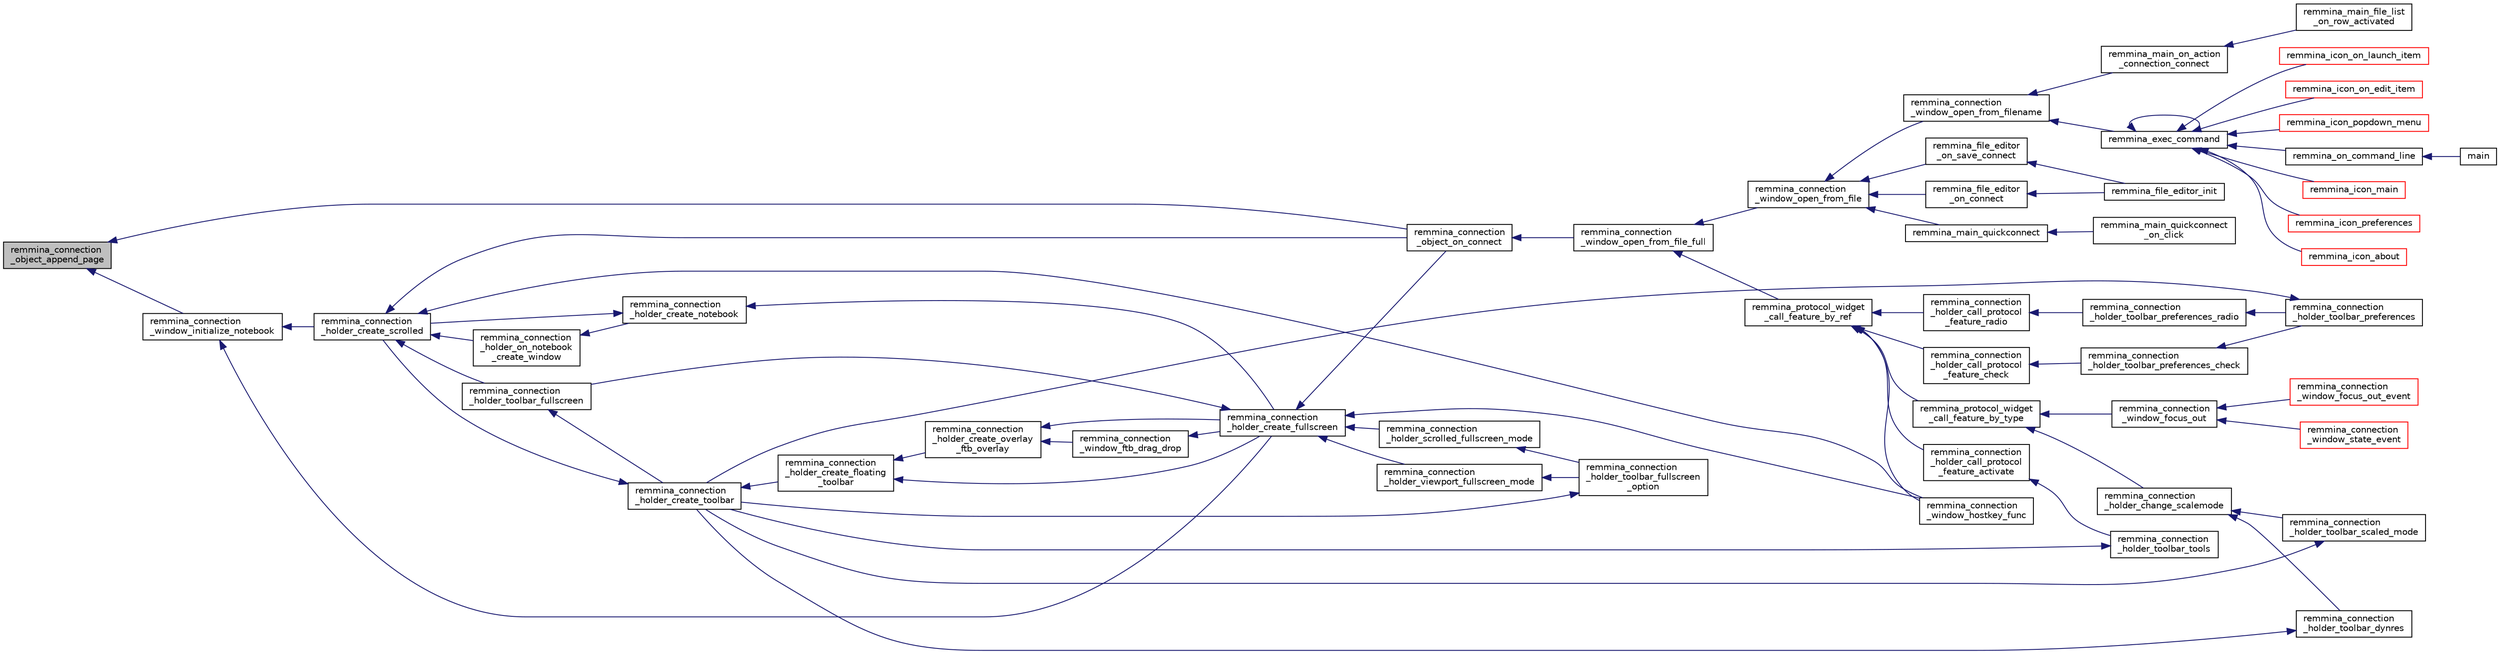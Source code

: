 digraph "remmina_connection_object_append_page"
{
  edge [fontname="Helvetica",fontsize="10",labelfontname="Helvetica",labelfontsize="10"];
  node [fontname="Helvetica",fontsize="10",shape=record];
  rankdir="LR";
  Node10518 [label="remmina_connection\l_object_append_page",height=0.2,width=0.4,color="black", fillcolor="grey75", style="filled", fontcolor="black"];
  Node10518 -> Node10519 [dir="back",color="midnightblue",fontsize="10",style="solid",fontname="Helvetica"];
  Node10519 [label="remmina_connection\l_window_initialize_notebook",height=0.2,width=0.4,color="black", fillcolor="white", style="filled",URL="$remmina__connection__window_8c.html#aa28770c2f7c156eb4574227310481041"];
  Node10519 -> Node10520 [dir="back",color="midnightblue",fontsize="10",style="solid",fontname="Helvetica"];
  Node10520 [label="remmina_connection\l_holder_create_scrolled",height=0.2,width=0.4,color="black", fillcolor="white", style="filled",URL="$remmina__connection__window_8c.html#a57b3656c37df65d276ddd50a16906dc7"];
  Node10520 -> Node10521 [dir="back",color="midnightblue",fontsize="10",style="solid",fontname="Helvetica"];
  Node10521 [label="remmina_connection\l_holder_toolbar_fullscreen",height=0.2,width=0.4,color="black", fillcolor="white", style="filled",URL="$remmina__connection__window_8c.html#a02ac20f50f1b7b816bd7208127efdbee"];
  Node10521 -> Node10522 [dir="back",color="midnightblue",fontsize="10",style="solid",fontname="Helvetica"];
  Node10522 [label="remmina_connection\l_holder_create_toolbar",height=0.2,width=0.4,color="black", fillcolor="white", style="filled",URL="$remmina__connection__window_8c.html#af8138da72278e9e9000276e08a6fd984"];
  Node10522 -> Node10523 [dir="back",color="midnightblue",fontsize="10",style="solid",fontname="Helvetica"];
  Node10523 [label="remmina_connection\l_holder_create_floating\l_toolbar",height=0.2,width=0.4,color="black", fillcolor="white", style="filled",URL="$remmina__connection__window_8c.html#a967dca6c1876afc3e6bcb763f9709d43"];
  Node10523 -> Node10524 [dir="back",color="midnightblue",fontsize="10",style="solid",fontname="Helvetica"];
  Node10524 [label="remmina_connection\l_holder_create_overlay\l_ftb_overlay",height=0.2,width=0.4,color="black", fillcolor="white", style="filled",URL="$remmina__connection__window_8c.html#ab2edcb806312b3367c70fbb13c383ae0"];
  Node10524 -> Node10525 [dir="back",color="midnightblue",fontsize="10",style="solid",fontname="Helvetica"];
  Node10525 [label="remmina_connection\l_window_ftb_drag_drop",height=0.2,width=0.4,color="black", fillcolor="white", style="filled",URL="$remmina__connection__window_8c.html#a15c9b2bd929f8f2bb64d0bb6fa60f067"];
  Node10525 -> Node10526 [dir="back",color="midnightblue",fontsize="10",style="solid",fontname="Helvetica"];
  Node10526 [label="remmina_connection\l_holder_create_fullscreen",height=0.2,width=0.4,color="black", fillcolor="white", style="filled",URL="$remmina__connection__window_8c.html#ae67ca4d276339723c1ff87fc224eaccf"];
  Node10526 -> Node10521 [dir="back",color="midnightblue",fontsize="10",style="solid",fontname="Helvetica"];
  Node10526 -> Node10527 [dir="back",color="midnightblue",fontsize="10",style="solid",fontname="Helvetica"];
  Node10527 [label="remmina_connection\l_holder_viewport_fullscreen_mode",height=0.2,width=0.4,color="black", fillcolor="white", style="filled",URL="$remmina__connection__window_8c.html#a0e99d0ff8c39f2c6de508eee9ef498c5"];
  Node10527 -> Node10528 [dir="back",color="midnightblue",fontsize="10",style="solid",fontname="Helvetica"];
  Node10528 [label="remmina_connection\l_holder_toolbar_fullscreen\l_option",height=0.2,width=0.4,color="black", fillcolor="white", style="filled",URL="$remmina__connection__window_8c.html#a1415cdcbed0e6fe9a7978586bf132207"];
  Node10528 -> Node10522 [dir="back",color="midnightblue",fontsize="10",style="solid",fontname="Helvetica"];
  Node10526 -> Node10529 [dir="back",color="midnightblue",fontsize="10",style="solid",fontname="Helvetica"];
  Node10529 [label="remmina_connection\l_holder_scrolled_fullscreen_mode",height=0.2,width=0.4,color="black", fillcolor="white", style="filled",URL="$remmina__connection__window_8c.html#aa25cae5c0e15e13b817b925e42a044a9"];
  Node10529 -> Node10528 [dir="back",color="midnightblue",fontsize="10",style="solid",fontname="Helvetica"];
  Node10526 -> Node10530 [dir="back",color="midnightblue",fontsize="10",style="solid",fontname="Helvetica"];
  Node10530 [label="remmina_connection\l_window_hostkey_func",height=0.2,width=0.4,color="black", fillcolor="white", style="filled",URL="$remmina__connection__window_8c.html#abef663d930076deb3105f86dabe2a9c3"];
  Node10526 -> Node10531 [dir="back",color="midnightblue",fontsize="10",style="solid",fontname="Helvetica"];
  Node10531 [label="remmina_connection\l_object_on_connect",height=0.2,width=0.4,color="black", fillcolor="white", style="filled",URL="$remmina__connection__window_8c.html#a0ad685a873ecef95ec13caba17e0c22e"];
  Node10531 -> Node10532 [dir="back",color="midnightblue",fontsize="10",style="solid",fontname="Helvetica"];
  Node10532 [label="remmina_connection\l_window_open_from_file_full",height=0.2,width=0.4,color="black", fillcolor="white", style="filled",URL="$remmina__connection__window_8h.html#adbf2b670ca3bae96a99cb0b36021a961"];
  Node10532 -> Node10533 [dir="back",color="midnightblue",fontsize="10",style="solid",fontname="Helvetica"];
  Node10533 [label="remmina_connection\l_window_open_from_file",height=0.2,width=0.4,color="black", fillcolor="white", style="filled",URL="$remmina__connection__window_8h.html#a1c7f722a89609523cc4de079cc82f23c"];
  Node10533 -> Node10534 [dir="back",color="midnightblue",fontsize="10",style="solid",fontname="Helvetica"];
  Node10534 [label="remmina_connection\l_window_open_from_filename",height=0.2,width=0.4,color="black", fillcolor="white", style="filled",URL="$remmina__connection__window_8h.html#ab0ed27ef360efc7d92906cbabf9da5db"];
  Node10534 -> Node10535 [dir="back",color="midnightblue",fontsize="10",style="solid",fontname="Helvetica"];
  Node10535 [label="remmina_exec_command",height=0.2,width=0.4,color="black", fillcolor="white", style="filled",URL="$remmina__exec_8h.html#a424cabdcff647797061e7482049d62a7"];
  Node10535 -> Node10536 [dir="back",color="midnightblue",fontsize="10",style="solid",fontname="Helvetica"];
  Node10536 [label="remmina_on_command_line",height=0.2,width=0.4,color="black", fillcolor="white", style="filled",URL="$remmina_8c.html#aeb286fc5bd52ab5382ab8cb495dc2914"];
  Node10536 -> Node10537 [dir="back",color="midnightblue",fontsize="10",style="solid",fontname="Helvetica"];
  Node10537 [label="main",height=0.2,width=0.4,color="black", fillcolor="white", style="filled",URL="$remmina_8c.html#a0ddf1224851353fc92bfbff6f499fa97"];
  Node10535 -> Node10535 [dir="back",color="midnightblue",fontsize="10",style="solid",fontname="Helvetica"];
  Node10535 -> Node10538 [dir="back",color="midnightblue",fontsize="10",style="solid",fontname="Helvetica"];
  Node10538 [label="remmina_icon_main",height=0.2,width=0.4,color="red", fillcolor="white", style="filled",URL="$remmina__icon_8c.html#a920476110ab6410c8fc8cf734109e497"];
  Node10535 -> Node10549 [dir="back",color="midnightblue",fontsize="10",style="solid",fontname="Helvetica"];
  Node10549 [label="remmina_icon_preferences",height=0.2,width=0.4,color="red", fillcolor="white", style="filled",URL="$remmina__icon_8c.html#ad3b0e3d12e4854eae05b1afea19da404"];
  Node10535 -> Node10550 [dir="back",color="midnightblue",fontsize="10",style="solid",fontname="Helvetica"];
  Node10550 [label="remmina_icon_about",height=0.2,width=0.4,color="red", fillcolor="white", style="filled",URL="$remmina__icon_8c.html#a5cdf1958ef01e49889bcee2e90e2cf71"];
  Node10535 -> Node10551 [dir="back",color="midnightblue",fontsize="10",style="solid",fontname="Helvetica"];
  Node10551 [label="remmina_icon_on_launch_item",height=0.2,width=0.4,color="red", fillcolor="white", style="filled",URL="$remmina__icon_8c.html#ad1699688680e12abcfd5c74dd2f76d83"];
  Node10535 -> Node10554 [dir="back",color="midnightblue",fontsize="10",style="solid",fontname="Helvetica"];
  Node10554 [label="remmina_icon_on_edit_item",height=0.2,width=0.4,color="red", fillcolor="white", style="filled",URL="$remmina__icon_8c.html#af8708120906a8dc41a7998ebf9ecd129"];
  Node10535 -> Node10555 [dir="back",color="midnightblue",fontsize="10",style="solid",fontname="Helvetica"];
  Node10555 [label="remmina_icon_popdown_menu",height=0.2,width=0.4,color="red", fillcolor="white", style="filled",URL="$remmina__icon_8c.html#a444be76e3c3a065279c5f9abc7fae833"];
  Node10534 -> Node10556 [dir="back",color="midnightblue",fontsize="10",style="solid",fontname="Helvetica"];
  Node10556 [label="remmina_main_on_action\l_connection_connect",height=0.2,width=0.4,color="black", fillcolor="white", style="filled",URL="$remmina__main_8c.html#ae023d1cb099a4f7bee79f13760566cbf"];
  Node10556 -> Node10557 [dir="back",color="midnightblue",fontsize="10",style="solid",fontname="Helvetica"];
  Node10557 [label="remmina_main_file_list\l_on_row_activated",height=0.2,width=0.4,color="black", fillcolor="white", style="filled",URL="$remmina__main_8c.html#aba1a89a2400c5cc8373c6bd34602ac10"];
  Node10533 -> Node10558 [dir="back",color="midnightblue",fontsize="10",style="solid",fontname="Helvetica"];
  Node10558 [label="remmina_file_editor\l_on_connect",height=0.2,width=0.4,color="black", fillcolor="white", style="filled",URL="$remmina__file__editor_8c.html#a73b8581fd1fd77532b748d91a2951f25"];
  Node10558 -> Node10542 [dir="back",color="midnightblue",fontsize="10",style="solid",fontname="Helvetica"];
  Node10542 [label="remmina_file_editor_init",height=0.2,width=0.4,color="black", fillcolor="white", style="filled",URL="$remmina__file__editor_8c.html#a9afd8d41c66f547320930eb331f3124d"];
  Node10533 -> Node10543 [dir="back",color="midnightblue",fontsize="10",style="solid",fontname="Helvetica"];
  Node10543 [label="remmina_file_editor\l_on_save_connect",height=0.2,width=0.4,color="black", fillcolor="white", style="filled",URL="$remmina__file__editor_8c.html#a57224f3f69f04f398de563b71be6b18e"];
  Node10543 -> Node10542 [dir="back",color="midnightblue",fontsize="10",style="solid",fontname="Helvetica"];
  Node10533 -> Node10559 [dir="back",color="midnightblue",fontsize="10",style="solid",fontname="Helvetica"];
  Node10559 [label="remmina_main_quickconnect",height=0.2,width=0.4,color="black", fillcolor="white", style="filled",URL="$remmina__main_8c.html#a802458852abacebfb16f1f4295806a01"];
  Node10559 -> Node10560 [dir="back",color="midnightblue",fontsize="10",style="solid",fontname="Helvetica"];
  Node10560 [label="remmina_main_quickconnect\l_on_click",height=0.2,width=0.4,color="black", fillcolor="white", style="filled",URL="$remmina__main_8c.html#a210e9e04c7c97cc86412044de31f659d"];
  Node10532 -> Node10561 [dir="back",color="midnightblue",fontsize="10",style="solid",fontname="Helvetica"];
  Node10561 [label="remmina_protocol_widget\l_call_feature_by_ref",height=0.2,width=0.4,color="black", fillcolor="white", style="filled",URL="$remmina__protocol__widget_8h.html#a605b69a9aa4393024369cc5070488692"];
  Node10561 -> Node10562 [dir="back",color="midnightblue",fontsize="10",style="solid",fontname="Helvetica"];
  Node10562 [label="remmina_connection\l_holder_call_protocol\l_feature_radio",height=0.2,width=0.4,color="black", fillcolor="white", style="filled",URL="$remmina__connection__window_8c.html#a86280cb973101817f7410af393bc2f98"];
  Node10562 -> Node10563 [dir="back",color="midnightblue",fontsize="10",style="solid",fontname="Helvetica"];
  Node10563 [label="remmina_connection\l_holder_toolbar_preferences_radio",height=0.2,width=0.4,color="black", fillcolor="white", style="filled",URL="$remmina__connection__window_8c.html#a1ddab4aacc284c606ab237eae9c0b5a9"];
  Node10563 -> Node10564 [dir="back",color="midnightblue",fontsize="10",style="solid",fontname="Helvetica"];
  Node10564 [label="remmina_connection\l_holder_toolbar_preferences",height=0.2,width=0.4,color="black", fillcolor="white", style="filled",URL="$remmina__connection__window_8c.html#a78ec7d6e66d6e6569c1a9a0230c74bc8"];
  Node10564 -> Node10522 [dir="back",color="midnightblue",fontsize="10",style="solid",fontname="Helvetica"];
  Node10561 -> Node10565 [dir="back",color="midnightblue",fontsize="10",style="solid",fontname="Helvetica"];
  Node10565 [label="remmina_connection\l_holder_call_protocol\l_feature_check",height=0.2,width=0.4,color="black", fillcolor="white", style="filled",URL="$remmina__connection__window_8c.html#a8d924ded7fe147df8b5f113e2fb1d6e7"];
  Node10565 -> Node10566 [dir="back",color="midnightblue",fontsize="10",style="solid",fontname="Helvetica"];
  Node10566 [label="remmina_connection\l_holder_toolbar_preferences_check",height=0.2,width=0.4,color="black", fillcolor="white", style="filled",URL="$remmina__connection__window_8c.html#ada0dce340f5f1484c496a2357e8a2c69"];
  Node10566 -> Node10564 [dir="back",color="midnightblue",fontsize="10",style="solid",fontname="Helvetica"];
  Node10561 -> Node10567 [dir="back",color="midnightblue",fontsize="10",style="solid",fontname="Helvetica"];
  Node10567 [label="remmina_connection\l_holder_call_protocol\l_feature_activate",height=0.2,width=0.4,color="black", fillcolor="white", style="filled",URL="$remmina__connection__window_8c.html#a4507b43c6fd10bc68d9512c6b253a552"];
  Node10567 -> Node10568 [dir="back",color="midnightblue",fontsize="10",style="solid",fontname="Helvetica"];
  Node10568 [label="remmina_connection\l_holder_toolbar_tools",height=0.2,width=0.4,color="black", fillcolor="white", style="filled",URL="$remmina__connection__window_8c.html#a51cc0b2274049920f67c71047bd76213"];
  Node10568 -> Node10522 [dir="back",color="midnightblue",fontsize="10",style="solid",fontname="Helvetica"];
  Node10561 -> Node10530 [dir="back",color="midnightblue",fontsize="10",style="solid",fontname="Helvetica"];
  Node10561 -> Node10569 [dir="back",color="midnightblue",fontsize="10",style="solid",fontname="Helvetica"];
  Node10569 [label="remmina_protocol_widget\l_call_feature_by_type",height=0.2,width=0.4,color="black", fillcolor="white", style="filled",URL="$remmina__protocol__widget_8h.html#a6a630e96e5b914d60d678ae8eaad4cd9"];
  Node10569 -> Node10570 [dir="back",color="midnightblue",fontsize="10",style="solid",fontname="Helvetica"];
  Node10570 [label="remmina_connection\l_holder_change_scalemode",height=0.2,width=0.4,color="black", fillcolor="white", style="filled",URL="$remmina__connection__window_8c.html#a5565ebedf82eb9f2d54b7f447b4c930e"];
  Node10570 -> Node10571 [dir="back",color="midnightblue",fontsize="10",style="solid",fontname="Helvetica"];
  Node10571 [label="remmina_connection\l_holder_toolbar_dynres",height=0.2,width=0.4,color="black", fillcolor="white", style="filled",URL="$remmina__connection__window_8c.html#a576e3800c7371f63b27e3832848ac4e5"];
  Node10571 -> Node10522 [dir="back",color="midnightblue",fontsize="10",style="solid",fontname="Helvetica"];
  Node10570 -> Node10572 [dir="back",color="midnightblue",fontsize="10",style="solid",fontname="Helvetica"];
  Node10572 [label="remmina_connection\l_holder_toolbar_scaled_mode",height=0.2,width=0.4,color="black", fillcolor="white", style="filled",URL="$remmina__connection__window_8c.html#ad6136dd7c0867a5a5f1c0b0645632ee4"];
  Node10572 -> Node10522 [dir="back",color="midnightblue",fontsize="10",style="solid",fontname="Helvetica"];
  Node10569 -> Node10573 [dir="back",color="midnightblue",fontsize="10",style="solid",fontname="Helvetica"];
  Node10573 [label="remmina_connection\l_window_focus_out",height=0.2,width=0.4,color="black", fillcolor="white", style="filled",URL="$remmina__connection__window_8c.html#a8c242e0a7ee57ed79099c330d696b43f"];
  Node10573 -> Node10574 [dir="back",color="midnightblue",fontsize="10",style="solid",fontname="Helvetica"];
  Node10574 [label="remmina_connection\l_window_focus_out_event",height=0.2,width=0.4,color="red", fillcolor="white", style="filled",URL="$remmina__connection__window_8c.html#a539828a1dd435bee083d82136691176c"];
  Node10573 -> Node10576 [dir="back",color="midnightblue",fontsize="10",style="solid",fontname="Helvetica"];
  Node10576 [label="remmina_connection\l_window_state_event",height=0.2,width=0.4,color="red", fillcolor="white", style="filled",URL="$remmina__connection__window_8c.html#a174d5b1e983a96c98aae2e8078f462bd"];
  Node10524 -> Node10526 [dir="back",color="midnightblue",fontsize="10",style="solid",fontname="Helvetica"];
  Node10523 -> Node10526 [dir="back",color="midnightblue",fontsize="10",style="solid",fontname="Helvetica"];
  Node10522 -> Node10520 [dir="back",color="midnightblue",fontsize="10",style="solid",fontname="Helvetica"];
  Node10520 -> Node10577 [dir="back",color="midnightblue",fontsize="10",style="solid",fontname="Helvetica"];
  Node10577 [label="remmina_connection\l_holder_on_notebook\l_create_window",height=0.2,width=0.4,color="black", fillcolor="white", style="filled",URL="$remmina__connection__window_8c.html#a2f5fc595c1aad851962aa58e2009bcce"];
  Node10577 -> Node10578 [dir="back",color="midnightblue",fontsize="10",style="solid",fontname="Helvetica"];
  Node10578 [label="remmina_connection\l_holder_create_notebook",height=0.2,width=0.4,color="black", fillcolor="white", style="filled",URL="$remmina__connection__window_8c.html#ae616dc409c5775dc73d9a83c1f081705"];
  Node10578 -> Node10520 [dir="back",color="midnightblue",fontsize="10",style="solid",fontname="Helvetica"];
  Node10578 -> Node10526 [dir="back",color="midnightblue",fontsize="10",style="solid",fontname="Helvetica"];
  Node10520 -> Node10530 [dir="back",color="midnightblue",fontsize="10",style="solid",fontname="Helvetica"];
  Node10520 -> Node10531 [dir="back",color="midnightblue",fontsize="10",style="solid",fontname="Helvetica"];
  Node10519 -> Node10526 [dir="back",color="midnightblue",fontsize="10",style="solid",fontname="Helvetica"];
  Node10518 -> Node10531 [dir="back",color="midnightblue",fontsize="10",style="solid",fontname="Helvetica"];
}

